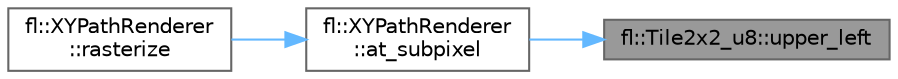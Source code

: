 digraph "fl::Tile2x2_u8::upper_left"
{
 // INTERACTIVE_SVG=YES
 // LATEX_PDF_SIZE
  bgcolor="transparent";
  edge [fontname=Helvetica,fontsize=10,labelfontname=Helvetica,labelfontsize=10];
  node [fontname=Helvetica,fontsize=10,shape=box,height=0.2,width=0.4];
  rankdir="RL";
  Node1 [id="Node000001",label="fl::Tile2x2_u8::upper_left",height=0.2,width=0.4,color="gray40", fillcolor="grey60", style="filled", fontcolor="black",tooltip=" "];
  Node1 -> Node2 [id="edge1_Node000001_Node000002",dir="back",color="steelblue1",style="solid",tooltip=" "];
  Node2 [id="Node000002",label="fl::XYPathRenderer\l::at_subpixel",height=0.2,width=0.4,color="grey40", fillcolor="white", style="filled",URL="$d2/dbc/classfl_1_1_x_y_path_renderer_a11dad2232449f8e9e8f089387a45a357.html#a11dad2232449f8e9e8f089387a45a357",tooltip=" "];
  Node2 -> Node3 [id="edge2_Node000002_Node000003",dir="back",color="steelblue1",style="solid",tooltip=" "];
  Node3 [id="Node000003",label="fl::XYPathRenderer\l::rasterize",height=0.2,width=0.4,color="grey40", fillcolor="white", style="filled",URL="$d2/dbc/classfl_1_1_x_y_path_renderer_a0b5feeab9eab82fb0a1a432170ef6a27.html#a0b5feeab9eab82fb0a1a432170ef6a27",tooltip=" "];
}

